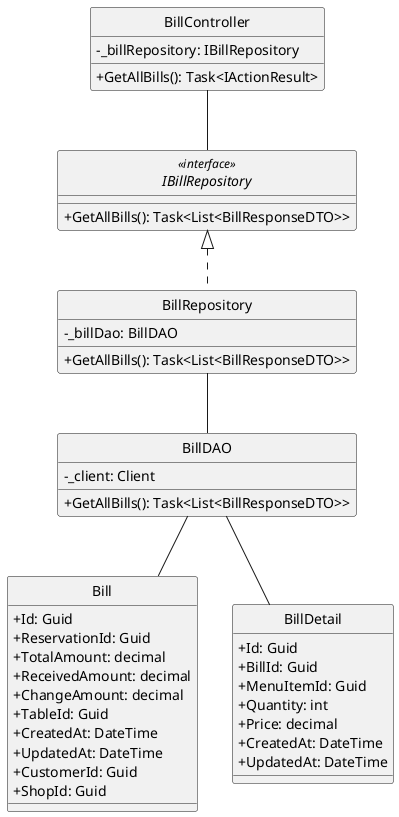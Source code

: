 @startuml
hide circle
skinparam classAttributeIconSize 0

class BillController {
    - _billRepository: IBillRepository
    + GetAllBills(): Task<IActionResult>
}

interface IBillRepository<<interface>> {
    + GetAllBills(): Task<List<BillResponseDTO>>
}

class BillRepository {
    - _billDao: BillDAO
    + GetAllBills(): Task<List<BillResponseDTO>>
}

class BillDAO {
    - _client: Client
    + GetAllBills(): Task<List<BillResponseDTO>>
}

class Bill {
    + Id: Guid
    + ReservationId: Guid
    + TotalAmount: decimal
    + ReceivedAmount: decimal
    + ChangeAmount: decimal
    + TableId: Guid
    + CreatedAt: DateTime
    + UpdatedAt: DateTime
    + CustomerId: Guid
    + ShopId: Guid
}

class BillDetail {
    + Id: Guid
    + BillId: Guid
    + MenuItemId: Guid
    + Quantity: int
    + Price: decimal
    + CreatedAt: DateTime
    + UpdatedAt: DateTime
}

BillController -- IBillRepository
IBillRepository <|.. BillRepository
BillRepository -- BillDAO
BillDAO -- Bill
BillDAO -- BillDetail


@enduml